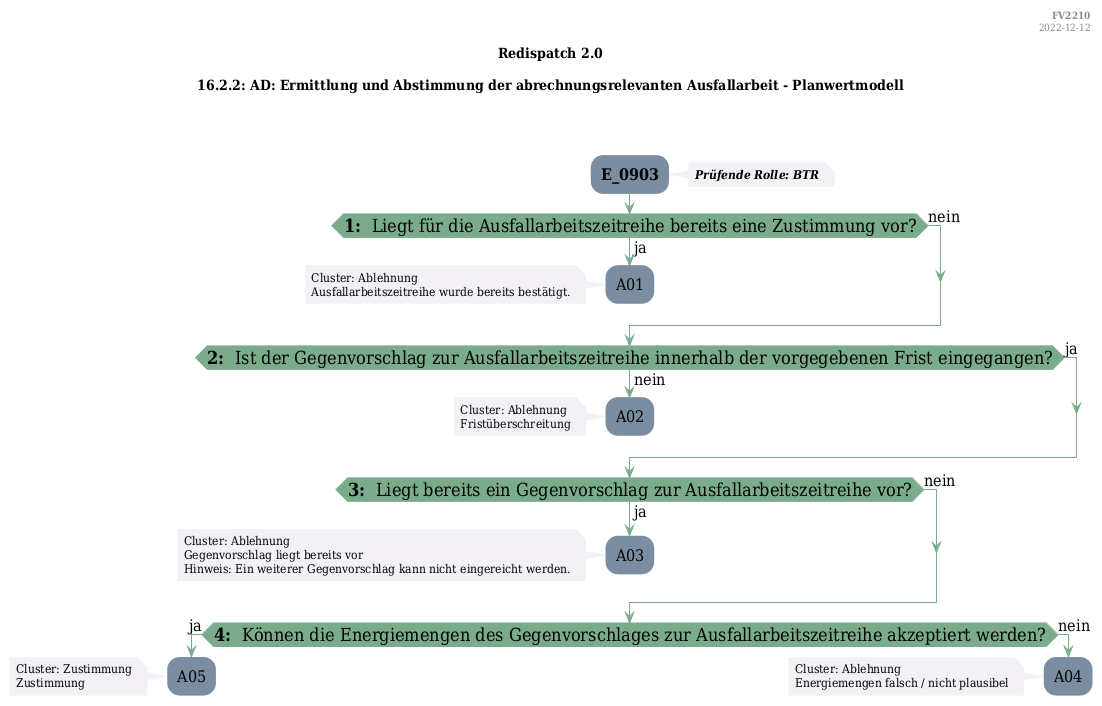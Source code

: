 @startuml
skinparam Shadowing false
skinparam NoteBorderColor #f3f1f6
skinparam NoteBackgroundColor #f3f1f6
skinparam NoteFontSize 12
skinparam ActivityBorderColor none
skinparam ActivityBackgroundColor #7a8da1
skinparam ActivityFontSize 16
skinparam ArrowColor #7aab8a
skinparam ArrowFontSize 16
skinparam ActivityDiamondBackgroundColor #7aab8a
skinparam ActivityDiamondBorderColor #7aab8a
skinparam ActivityDiamondFontSize 18
skinparam defaultFontName DejaVu Serif Condensed
skinparam ActivityEndColor #669580

header
<b>FV2210
2022-12-12
endheader

title
Redispatch 2.0

16.2.2: AD: Ermittlung und Abstimmung der abrechnungsrelevanten Ausfallarbeit – Planwertmodell



end title
:<b>E_0903</b>;
note right
<b><i>Prüfende Rolle: BTR
end note

if (<b>1: </b> Liegt für die Ausfallarbeitszeitreihe bereits eine Zustimmung vor?) then (ja)
    :A01;
    note left
        Cluster: Ablehnung
        Ausfallarbeitszeitreihe wurde bereits bestätigt.
    endnote
    kill;
else (nein)
endif
if (<b>2: </b> Ist der Gegenvorschlag zur Ausfallarbeitszeitreihe innerhalb der vorgegebenen Frist eingegangen?) then (ja)
else (nein)
    :A02;
    note left
        Cluster: Ablehnung
        Fristüberschreitung
    endnote
    kill;
endif
if (<b>3: </b> Liegt bereits ein Gegenvorschlag zur Ausfallarbeitszeitreihe vor?) then (ja)
    :A03;
    note left
        Cluster: Ablehnung
        Gegenvorschlag liegt bereits vor
        Hinweis: Ein weiterer Gegenvorschlag kann nicht eingereicht werden.
    endnote
    kill;
else (nein)
endif
if (<b>4: </b> Können die Energiemengen des Gegenvorschlages zur Ausfallarbeitszeitreihe akzeptiert werden?) then (ja)
    :A05;
    note left
        Cluster: Zustimmung
        Zustimmung
    endnote
    kill;
else (nein)
    :A04;
    note left
        Cluster: Ablehnung
        Energiemengen falsch / nicht plausibel
    endnote
    kill;
endif

@enduml
